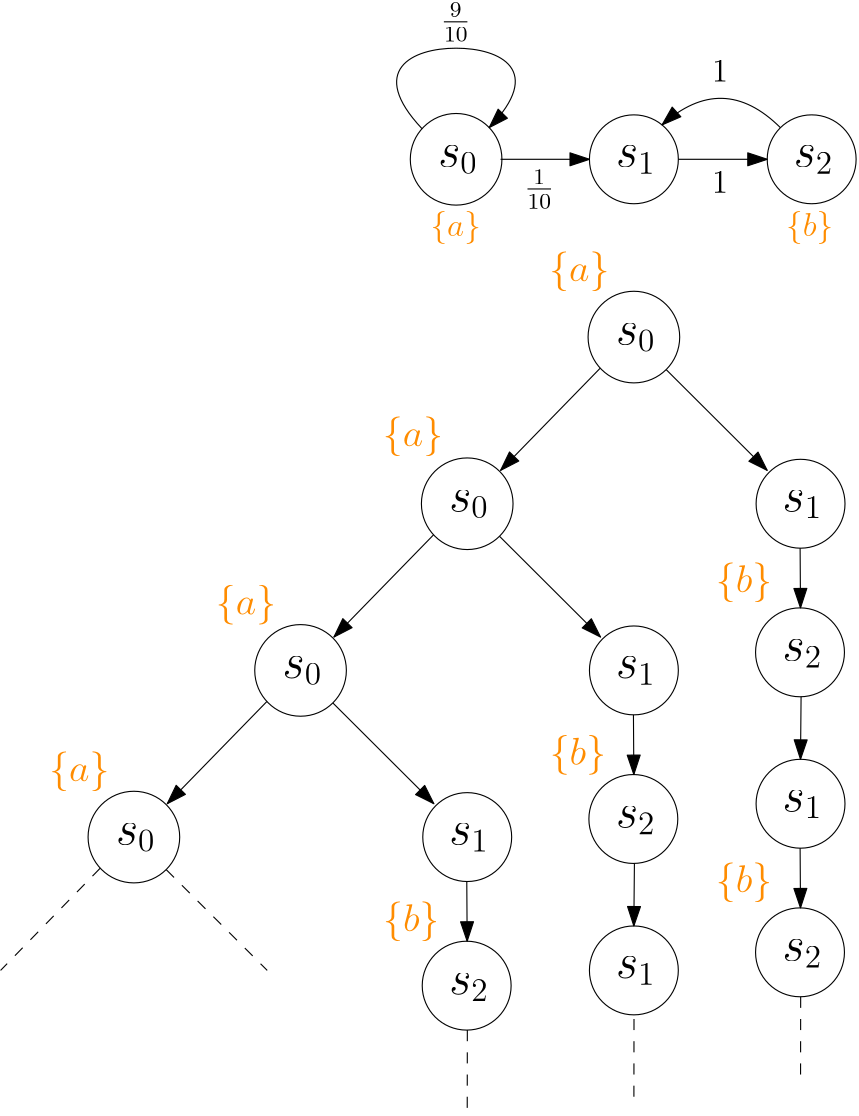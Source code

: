 <?xml version="1.0"?>
<!DOCTYPE ipe SYSTEM "ipe.dtd">
<ipe version="70206" creator="Ipe 7.2.6">
<info created="D:20180206224059" modified="D:20180322200516"/>
<preamble>\usepackage{color}</preamble>
<ipestyle name="basic">
<symbol name="arrow/arc(spx)">
<path stroke="sym-stroke" fill="sym-stroke" pen="sym-pen">
0 0 m
-1 0.333 l
-1 -0.333 l
h
</path>
</symbol>
<symbol name="arrow/farc(spx)">
<path stroke="sym-stroke" fill="white" pen="sym-pen">
0 0 m
-1 0.333 l
-1 -0.333 l
h
</path>
</symbol>
<symbol name="arrow/ptarc(spx)">
<path stroke="sym-stroke" fill="sym-stroke" pen="sym-pen">
0 0 m
-1 0.333 l
-0.8 0 l
-1 -0.333 l
h
</path>
</symbol>
<symbol name="arrow/fptarc(spx)">
<path stroke="sym-stroke" fill="white" pen="sym-pen">
0 0 m
-1 0.333 l
-0.8 0 l
-1 -0.333 l
h
</path>
</symbol>
<symbol name="mark/circle(sx)" transformations="translations">
<path fill="sym-stroke">
0.6 0 0 0.6 0 0 e
0.4 0 0 0.4 0 0 e
</path>
</symbol>
<symbol name="mark/disk(sx)" transformations="translations">
<path fill="sym-stroke">
0.6 0 0 0.6 0 0 e
</path>
</symbol>
<symbol name="mark/fdisk(sfx)" transformations="translations">
<group>
<path fill="sym-fill">
0.5 0 0 0.5 0 0 e
</path>
<path fill="sym-stroke" fillrule="eofill">
0.6 0 0 0.6 0 0 e
0.4 0 0 0.4 0 0 e
</path>
</group>
</symbol>
<symbol name="mark/box(sx)" transformations="translations">
<path fill="sym-stroke" fillrule="eofill">
-0.6 -0.6 m
0.6 -0.6 l
0.6 0.6 l
-0.6 0.6 l
h
-0.4 -0.4 m
0.4 -0.4 l
0.4 0.4 l
-0.4 0.4 l
h
</path>
</symbol>
<symbol name="mark/square(sx)" transformations="translations">
<path fill="sym-stroke">
-0.6 -0.6 m
0.6 -0.6 l
0.6 0.6 l
-0.6 0.6 l
h
</path>
</symbol>
<symbol name="mark/fsquare(sfx)" transformations="translations">
<group>
<path fill="sym-fill">
-0.5 -0.5 m
0.5 -0.5 l
0.5 0.5 l
-0.5 0.5 l
h
</path>
<path fill="sym-stroke" fillrule="eofill">
-0.6 -0.6 m
0.6 -0.6 l
0.6 0.6 l
-0.6 0.6 l
h
-0.4 -0.4 m
0.4 -0.4 l
0.4 0.4 l
-0.4 0.4 l
h
</path>
</group>
</symbol>
<symbol name="mark/cross(sx)" transformations="translations">
<group>
<path fill="sym-stroke">
-0.43 -0.57 m
0.57 0.43 l
0.43 0.57 l
-0.57 -0.43 l
h
</path>
<path fill="sym-stroke">
-0.43 0.57 m
0.57 -0.43 l
0.43 -0.57 l
-0.57 0.43 l
h
</path>
</group>
</symbol>
<symbol name="arrow/fnormal(spx)">
<path stroke="sym-stroke" fill="white" pen="sym-pen">
0 0 m
-1 0.333 l
-1 -0.333 l
h
</path>
</symbol>
<symbol name="arrow/pointed(spx)">
<path stroke="sym-stroke" fill="sym-stroke" pen="sym-pen">
0 0 m
-1 0.333 l
-0.8 0 l
-1 -0.333 l
h
</path>
</symbol>
<symbol name="arrow/fpointed(spx)">
<path stroke="sym-stroke" fill="white" pen="sym-pen">
0 0 m
-1 0.333 l
-0.8 0 l
-1 -0.333 l
h
</path>
</symbol>
<symbol name="arrow/linear(spx)">
<path stroke="sym-stroke" pen="sym-pen">
-1 0.333 m
0 0 l
-1 -0.333 l
</path>
</symbol>
<symbol name="arrow/fdouble(spx)">
<path stroke="sym-stroke" fill="white" pen="sym-pen">
0 0 m
-1 0.333 l
-1 -0.333 l
h
-1 0 m
-2 0.333 l
-2 -0.333 l
h
</path>
</symbol>
<symbol name="arrow/double(spx)">
<path stroke="sym-stroke" fill="sym-stroke" pen="sym-pen">
0 0 m
-1 0.333 l
-1 -0.333 l
h
-1 0 m
-2 0.333 l
-2 -0.333 l
h
</path>
</symbol>
<pen name="heavier" value="0.8"/>
<pen name="fat" value="1.2"/>
<pen name="ultrafat" value="2"/>
<symbolsize name="large" value="5"/>
<symbolsize name="small" value="2"/>
<symbolsize name="tiny" value="1.1"/>
<arrowsize name="large" value="10"/>
<arrowsize name="small" value="5"/>
<arrowsize name="tiny" value="3"/>
<color name="red" value="1 0 0"/>
<color name="green" value="0 1 0"/>
<color name="blue" value="0 0 1"/>
<color name="yellow" value="1 1 0"/>
<color name="orange" value="1 0.647 0"/>
<color name="gold" value="1 0.843 0"/>
<color name="purple" value="0.627 0.125 0.941"/>
<color name="gray" value="0.745"/>
<color name="brown" value="0.647 0.165 0.165"/>
<color name="navy" value="0 0 0.502"/>
<color name="pink" value="1 0.753 0.796"/>
<color name="seagreen" value="0.18 0.545 0.341"/>
<color name="turquoise" value="0.251 0.878 0.816"/>
<color name="violet" value="0.933 0.51 0.933"/>
<color name="darkblue" value="0 0 0.545"/>
<color name="darkcyan" value="0 0.545 0.545"/>
<color name="darkgray" value="0.663"/>
<color name="darkgreen" value="0 0.392 0"/>
<color name="darkmagenta" value="0.545 0 0.545"/>
<color name="darkorange" value="1 0.549 0"/>
<color name="darkred" value="0.545 0 0"/>
<color name="lightblue" value="0.678 0.847 0.902"/>
<color name="lightcyan" value="0.878 1 1"/>
<color name="lightgray" value="0.827"/>
<color name="lightgreen" value="0.565 0.933 0.565"/>
<color name="lightyellow" value="1 1 0.878"/>
<dashstyle name="dashed" value="[4] 0"/>
<dashstyle name="dotted" value="[1 3] 0"/>
<dashstyle name="dash dotted" value="[4 2 1 2] 0"/>
<dashstyle name="dash dot dotted" value="[4 2 1 2 1 2] 0"/>
<textsize name="large" value="\large"/>
<textsize name="Large" value="\Large"/>
<textsize name="LARGE" value="\LARGE"/>
<textsize name="huge" value="\huge"/>
<textsize name="Huge" value="\Huge"/>
<textsize name="small" value="\small"/>
<textsize name="footnote" value="\footnotesize"/>
<textsize name="tiny" value="\tiny"/>
<textstyle name="center" begin="\begin{center}" end="\end{center}"/>
<textstyle name="itemize" begin="\begin{itemize}" end="\end{itemize}"/>
<textstyle name="item" begin="\begin{itemize}\item{}" end="\end{itemize}"/>
<gridsize name="4 pts" value="4"/>
<gridsize name="8 pts (~3 mm)" value="8"/>
<gridsize name="16 pts (~6 mm)" value="16"/>
<gridsize name="32 pts (~12 mm)" value="32"/>
<gridsize name="10 pts (~3.5 mm)" value="10"/>
<gridsize name="20 pts (~7 mm)" value="20"/>
<gridsize name="14 pts (~5 mm)" value="14"/>
<gridsize name="28 pts (~10 mm)" value="28"/>
<gridsize name="56 pts (~20 mm)" value="56"/>
<anglesize name="90 deg" value="90"/>
<anglesize name="60 deg" value="60"/>
<anglesize name="45 deg" value="45"/>
<anglesize name="30 deg" value="30"/>
<anglesize name="22.5 deg" value="22.5"/>
<opacity name="10%" value="0.1"/>
<opacity name="30%" value="0.3"/>
<opacity name="50%" value="0.5"/>
<opacity name="75%" value="0.75"/>
<tiling name="falling" angle="-60" step="4" width="1"/>
<tiling name="rising" angle="30" step="4" width="1"/>
</ipestyle>
<page>
<layer name="alpha"/>
<view layers="alpha" active="alpha"/>
<path layer="alpha" matrix="1 0 0 1 160 -32" stroke="black">
16 0 0 16 176 816 e
</path>
<path matrix="1 0 0 1 160 -32" stroke="black">
16 0 0 16 112 816 e
</path>
<path matrix="1 0 0 1 160 -32" stroke="black">
16.4924 0 0 16.4924 48 816 e
</path>
<text matrix="1 0 0 1 157.542 -34.5792" transformations="translations" pos="44 816" stroke="black" type="label" width="14.291" height="7.415" depth="2.58" valign="baseline" size="LARGE" style="math">s_0</text>
<text matrix="1 0 0 1 221.542 -34.5791" transformations="translations" pos="44 816" stroke="black" type="label" width="14.291" height="7.415" depth="2.58" valign="baseline" size="LARGE" style="math">s_1</text>
<text matrix="1 0 0 1 285.542 -34.5791" transformations="translations" pos="44 816" stroke="black" type="label" width="14.291" height="7.415" depth="2.58" valign="baseline" size="LARGE" style="math">s_2</text>
<path matrix="1 0 0 1 160 -32" stroke="black" arrow="normal/normal">
64 816 m
96 816 l
</path>
<path matrix="1 0 0 1 160 -32" stroke="black" arrow="normal/normal">
128 816 m
160 816 l
</path>
<path matrix="1 0 0 1 160 0" stroke="black" arrow="normal/normal">
35.7279 795.018 m
16 816
48 832
80 816
59.9096 795.409 c
</path>
<text matrix="1 0 0 1 162.785 4.37244" transformations="translations" pos="36 752" stroke="darkorange" type="label" width="18.1" height="8.965" depth="2.99" valign="baseline" size="large" style="math">\{a\}</text>
<text matrix="1 0 0 1 290.785 4.37244" transformations="translations" pos="36 752" stroke="darkorange" type="label" width="16.932" height="8.965" depth="2.99" valign="baseline" size="large" style="math">\{b\}</text>
<path matrix="1 0 0 1 224 -96" stroke="black">
16.4924 0 0 16.4924 48 816 e
</path>
<path stroke="black" arrow="normal/normal">
259.88 708.814 m
224 672 l
</path>
<path stroke="black" arrow="normal/normal">
283.616 708.292 m
320 672 l
</path>
<path matrix="1 0 0 1 220 -156" stroke="black">
16 0 0 16 112 816 e
</path>
<path matrix="1 0 0 1 164 -156" stroke="black">
16.4924 0 0 16.4924 48 816 e
</path>
<path matrix="1 0 0 1 -60 -60" stroke="black" arrow="normal/normal">
259.88 708.814 m
224 672 l
</path>
<path matrix="1 0 0 1 -60 -60" stroke="black" arrow="normal/normal">
283.616 708.292 m
320 672 l
</path>
<path matrix="1 0 0 1 160 -216" stroke="black">
16 0 0 16 112 816 e
</path>
<path matrix="1 0 0 1 104 -216" stroke="black">
16.4924 0 0 16.4924 48 816 e
</path>
<path matrix="1 0 0 1 -120 -120" stroke="black" arrow="normal/normal">
283.616 708.292 m
320 672 l
</path>
<path matrix="1 0 0 1 100 -276" stroke="black">
16 0 0 16 112 816 e
</path>
<path matrix="1 0 0 1 219.802 -209.488" stroke="black">
16 0 0 16 112 816 e
</path>
<path stroke="black" arrow="normal/normal">
331.841 644.001 m
331.979 622.511 l
</path>
<path matrix="1 0 0 1 219.993 -264" stroke="black">
16 0 0 16 112 816 e
</path>
<path stroke="black" arrow="normal/normal">
332.19 590.517 m
331.98 568 l
</path>
<path matrix="1 0 0 1 159.802 -269.488" stroke="black">
16 0 0 16 112 816 e
</path>
<path matrix="1 0 0 1 -60 -60" stroke="black" arrow="normal/normal">
331.841 644.001 m
331.979 622.511 l
</path>
<text matrix="1 0 0 1 42.3993 14.5024" transformations="translations" pos="160 816" stroke="black" type="label" width="10.859" height="9.846" depth="4.12" valign="baseline" size="large" style="math">\frac{9}{10}</text>
<text matrix="1 0 0 1 64 0" transformations="translations" pos="236 772" stroke="black" type="label" width="5.853" height="7.704" depth="0" valign="baseline" size="large" style="math">1</text>
<text matrix="1 0 0 1 64 40" transformations="translations" pos="236 772" stroke="black" type="label" width="5.853" height="7.704" depth="0" valign="baseline" size="large" style="math">1</text>
<text matrix="1 0 0 1 72.5004 -45.6692" transformations="translations" pos="160 816" stroke="black" type="label" width="10.859" height="9.846" depth="4.12" valign="baseline" size="large" style="math">\frac{1}{10}</text>
<text matrix="1 0 0 1 -26.5086 24.1086" transformations="translations" pos="268 716" stroke="darkorange" type="label" width="21.72" height="10.756" depth="3.59" valign="baseline" size="Large" style="math">\{a\}</text>
<text matrix="1 0 0 1 -86.396 -35.3211" transformations="translations" pos="268 716" stroke="darkorange" type="label" width="21.72" height="10.756" depth="3.59" valign="baseline" size="Large" style="math">\{a\}</text>
<text matrix="1 0 0 1 -146.509 -95.891" transformations="translations" pos="268 716" stroke="darkorange" type="label" width="21.72" height="10.756" depth="3.59" valign="baseline" size="Large" style="math">\{a\}</text>
<text matrix="1 0 0 1 33.4914 -87.891" transformations="translations" pos="268 716" stroke="darkorange" type="label" width="20.319" height="10.756" depth="3.59" valign="baseline" size="Large" style="math">\{b\}</text>
<text matrix="1 0 0 1 -26.3324 -149.924" transformations="translations" pos="268 716" stroke="darkorange" type="label" width="20.319" height="10.756" depth="3.59" valign="baseline" size="Large" style="math">\{b\}</text>
<path stroke="black" arrow="normal/normal">
324.757 795.384 m
304 816
282.134 796.381 c
</path>
<path matrix="1 0 0 1 219.802 -317.488" stroke="black">
16 0 0 16 112 816 e
</path>
<path matrix="1 0 0 1 0 -108" stroke="black" arrow="normal/normal">
331.841 644.001 m
331.979 622.511 l
</path>
<text matrix="1 0 0 1 33.4914 -195.891" transformations="translations" pos="268 716" stroke="darkorange" type="label" width="20.319" height="10.756" depth="3.59" valign="baseline" size="Large" style="math">\{b\}</text>
<path matrix="1 0 0 1 60 -48" stroke="black" dash="dashed">
272.041 530.514 m
272 500 l
</path>
<path matrix="1 0 0 1 159.993 -324" stroke="black">
16 0 0 16 112 816 e
</path>
<path matrix="1 0 0 1 -60 -60" stroke="black" arrow="normal/normal">
332.19 590.517 m
331.98 568 l
</path>
<path matrix="1 0 0 1 0 -56" stroke="black" dash="dashed">
272.041 530.514 m
272 500 l
</path>
<path matrix="1 0 0 1 99.802 -329.488" stroke="black">
16 0 0 16 112 816 e
</path>
<path matrix="1 0 0 1 -120 -120" stroke="black" arrow="normal/normal">
331.841 644.001 m
331.979 622.511 l
</path>
<text matrix="1 0 0 1 -86.3324 -209.924" transformations="translations" pos="268 716" stroke="darkorange" type="label" width="20.319" height="10.756" depth="3.59" valign="baseline" size="Large" style="math">\{b\}</text>
<path matrix="1 0 0 1 -120 -120" stroke="black" arrow="normal/normal">
259.88 708.814 m
224 672 l
</path>
<path matrix="1 0 0 1 44 -276" stroke="black">
16.4924 0 0 16.4924 48 816 e
</path>
<text matrix="1 0 0 1 -206.509 -155.891" transformations="translations" pos="268 716" stroke="darkorange" type="label" width="21.72" height="10.756" depth="3.59" valign="baseline" size="Large" style="math">\{a\}</text>
<path matrix="1 0 0 1 -180 -180" stroke="black" dash="dashed">
259.88 708.814 m
224 672 l
</path>
<path matrix="1 0 0 1 -60 -60" stroke="black" dash="dashed">
272.041 530.514 m
272 500 l
</path>
<path matrix="1 0 0 1 -180 -180" stroke="black" dash="dashed">
283.616 708.292 m
320 672 l
</path>
<text matrix="1 0 0 1 221.542 -98.5792" transformations="translations" pos="44 816" stroke="black" type="label" width="14.291" height="7.415" depth="2.58" valign="baseline" size="LARGE" style="math">s_0</text>
<text matrix="1 0 0 1 161.542 -158.579" transformations="translations" pos="44 816" stroke="black" type="label" width="14.291" height="7.415" depth="2.58" valign="baseline" size="LARGE" style="math">s_0</text>
<text matrix="1 0 0 1 101.542 -218.579" transformations="translations" pos="44 816" stroke="black" type="label" width="14.291" height="7.415" depth="2.58" valign="baseline" size="LARGE" style="math">s_0</text>
<text matrix="1 0 0 1 41.542 -278.579" transformations="translations" pos="44 816" stroke="black" type="label" width="14.291" height="7.415" depth="2.58" valign="baseline" size="LARGE" style="math">s_0</text>
<text matrix="1 0 0 1 161.542 -278.579" transformations="translations" pos="44 816" stroke="black" type="label" width="14.291" height="7.415" depth="2.58" valign="baseline" size="LARGE" style="math">s_1</text>
<text matrix="1 0 0 1 221.542 -218.579" transformations="translations" pos="44 816" stroke="black" type="label" width="14.291" height="7.415" depth="2.58" valign="baseline" size="LARGE" style="math">s_1</text>
<text matrix="1 0 0 1 281.542 -158.579" transformations="translations" pos="44 816" stroke="black" type="label" width="14.291" height="7.415" depth="2.58" valign="baseline" size="LARGE" style="math">s_1</text>
<text matrix="1 0 0 1 281.542 -266.579" transformations="translations" pos="44 816" stroke="black" type="label" width="14.291" height="7.415" depth="2.58" valign="baseline" size="LARGE" style="math">s_1</text>
<text matrix="1 0 0 1 221.542 -326.579" transformations="translations" pos="44 816" stroke="black" type="label" width="14.291" height="7.415" depth="2.58" valign="baseline" size="LARGE" style="math">s_1</text>
<text matrix="1 0 0 1 281.542 -212.41" transformations="translations" pos="44 816" stroke="black" type="label" width="14.291" height="7.415" depth="2.58" valign="baseline" size="LARGE" style="math">s_2</text>
<text matrix="1 0 0 1 281.542 -320.41" transformations="translations" pos="44 816" stroke="black" type="label" width="14.291" height="7.415" depth="2.58" valign="baseline" size="LARGE" style="math">s_2</text>
<text matrix="1 0 0 1 161.542 -332.41" transformations="translations" pos="44 816" stroke="black" type="label" width="14.291" height="7.415" depth="2.58" valign="baseline" size="LARGE" style="math">s_2</text>
<text matrix="1 0 0 1 221.542 -272.41" transformations="translations" pos="44 816" stroke="black" type="label" width="14.291" height="7.415" depth="2.58" valign="baseline" size="LARGE" style="math">s_2</text>
</page>
</ipe>
